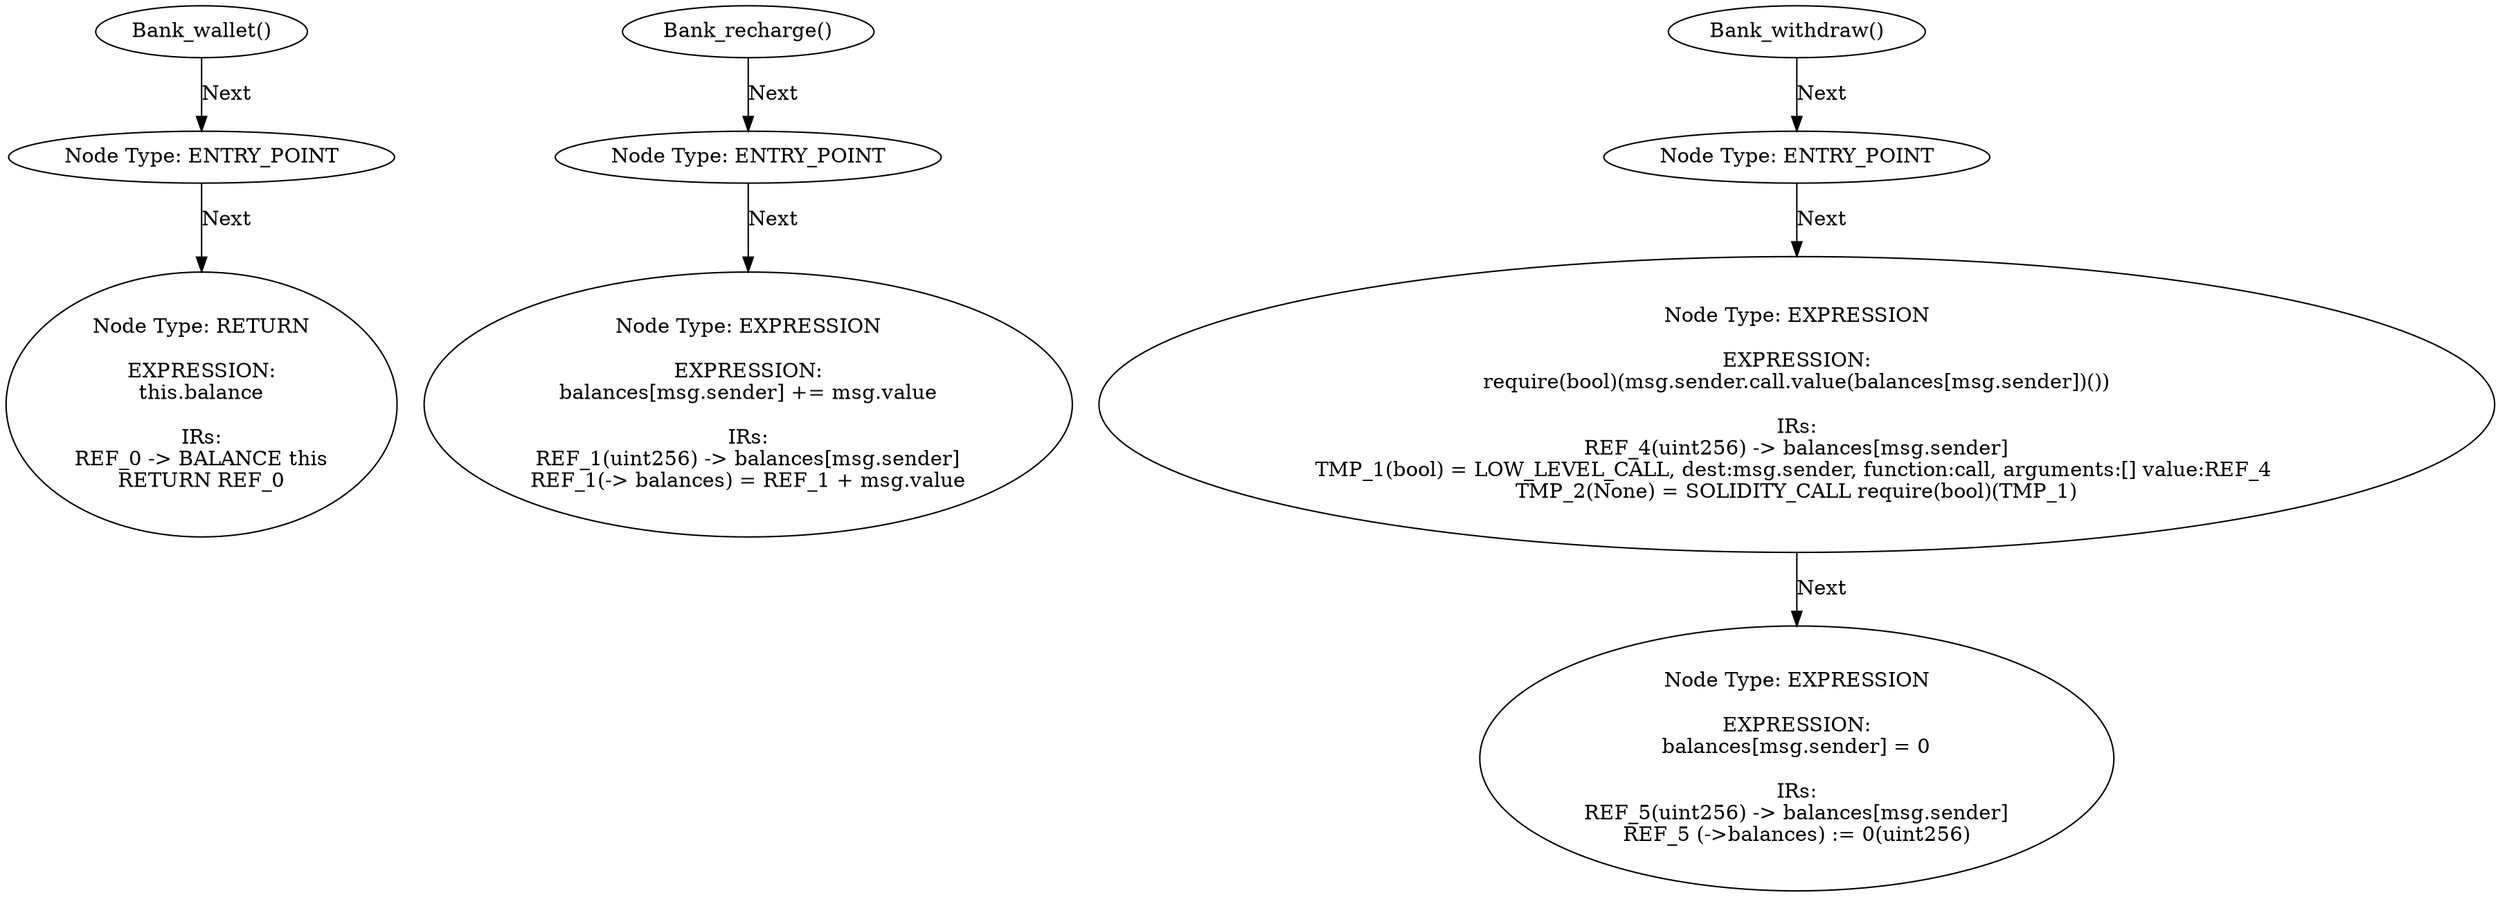 digraph "" {
	node [label="\N"];
	Bank_wallet_0	[contract_name=Bank,
		function_fullname="wallet()",
		label="Node Type: ENTRY_POINT
",
		node_expression=None,
		node_irs=None,
		node_type=ENTRY_POINT];
	Bank_wallet_1	[contract_name=Bank,
		function_fullname="wallet()",
		label="Node Type: RETURN

EXPRESSION:
this.balance

IRs:
REF_0 -> BALANCE this
RETURN REF_0",
		node_expression="this.balance",
		node_irs="REF_0 -> BALANCE this
RETURN REF_0",
		node_type=RETURN];
	Bank_wallet_0 -> Bank_wallet_1	[key=0,
		edge_type=next,
		label=Next];
	"Bank_wallet_function.name"	[contract_name=Bank,
		function_fullname="wallet()",
		label="Bank_wallet()",
		node_expression=None,
		node_irs=None,
		node_type=FUNCTION_NAME];
	"Bank_wallet_function.name" -> Bank_wallet_0	[key=0,
		edge_type=next,
		label=Next];
	Bank_recharge_0	[contract_name=Bank,
		function_fullname="recharge()",
		label="Node Type: ENTRY_POINT
",
		node_expression=None,
		node_irs=None,
		node_type=ENTRY_POINT];
	Bank_recharge_1	[contract_name=Bank,
		function_fullname="recharge()",
		label="Node Type: EXPRESSION

EXPRESSION:
balances[msg.sender] += msg.value

IRs:
REF_1(uint256) -> balances[msg.sender]
REF_1(-> balances) = \
REF_1 + msg.value",
		node_expression="balances[msg.sender] += msg.value",
		node_irs="REF_1(uint256) -> balances[msg.sender]
REF_1(-> balances) = REF_1 + msg.value",
		node_type=EXPRESSION];
	Bank_recharge_0 -> Bank_recharge_1	[key=0,
		edge_type=next,
		label=Next];
	"Bank_recharge_function.name"	[contract_name=Bank,
		function_fullname="recharge()",
		label="Bank_recharge()",
		node_expression=None,
		node_irs=None,
		node_type=FUNCTION_NAME];
	"Bank_recharge_function.name" -> Bank_recharge_0	[key=0,
		edge_type=next,
		label=Next];
	Bank_withdraw_0	[contract_name=Bank,
		function_fullname="withdraw()",
		label="Node Type: ENTRY_POINT
",
		node_expression=None,
		node_irs=None,
		node_type=ENTRY_POINT];
	Bank_withdraw_1	[contract_name=Bank,
		function_fullname="withdraw()",
		label="Node Type: EXPRESSION

EXPRESSION:
require(bool)(msg.sender.call.value(balances[msg.sender])())

IRs:
REF_4(uint256) -> balances[\
msg.sender]
TMP_1(bool) = LOW_LEVEL_CALL, dest:msg.sender, function:call, arguments:[] value:REF_4 
TMP_2(None) = SOLIDITY_CALL \
require(bool)(TMP_1)",
		node_expression="require(bool)(msg.sender.call.value(balances[msg.sender])())",
		node_irs="REF_4(uint256) -> balances[msg.sender]
TMP_1(bool) = LOW_LEVEL_CALL, dest:msg.sender, function:call, arguments:[] value:REF_4 
TMP_\
2(None) = SOLIDITY_CALL require(bool)(TMP_1)",
		node_type=EXPRESSION];
	Bank_withdraw_0 -> Bank_withdraw_1	[key=0,
		edge_type=next,
		label=Next];
	Bank_withdraw_2	[contract_name=Bank,
		function_fullname="withdraw()",
		label="Node Type: EXPRESSION

EXPRESSION:
balances[msg.sender] = 0

IRs:
REF_5(uint256) -> balances[msg.sender]
REF_5 (->balances) := 0(\
uint256)",
		node_expression="balances[msg.sender] = 0",
		node_irs="REF_5(uint256) -> balances[msg.sender]
REF_5 (->balances) := 0(uint256)",
		node_type=EXPRESSION];
	Bank_withdraw_1 -> Bank_withdraw_2	[key=0,
		edge_type=next,
		label=Next];
	"Bank_withdraw_function.name"	[contract_name=Bank,
		function_fullname="withdraw()",
		label="Bank_withdraw()",
		node_expression=None,
		node_irs=None,
		node_type=FUNCTION_NAME];
	"Bank_withdraw_function.name" -> Bank_withdraw_0	[key=0,
		edge_type=next,
		label=Next];
}
